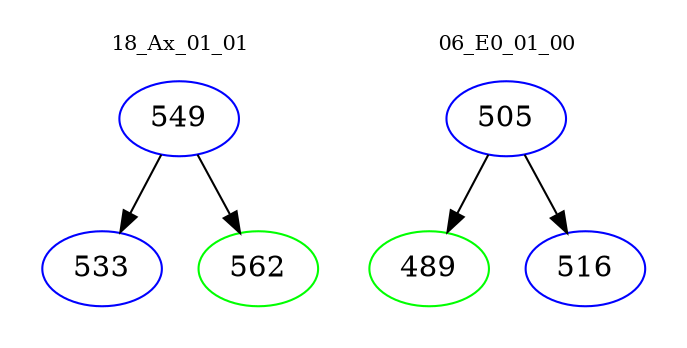 digraph{
subgraph cluster_0 {
color = white
label = "18_Ax_01_01";
fontsize=10;
T0_549 [label="549", color="blue"]
T0_549 -> T0_533 [color="black"]
T0_533 [label="533", color="blue"]
T0_549 -> T0_562 [color="black"]
T0_562 [label="562", color="green"]
}
subgraph cluster_1 {
color = white
label = "06_E0_01_00";
fontsize=10;
T1_505 [label="505", color="blue"]
T1_505 -> T1_489 [color="black"]
T1_489 [label="489", color="green"]
T1_505 -> T1_516 [color="black"]
T1_516 [label="516", color="blue"]
}
}
